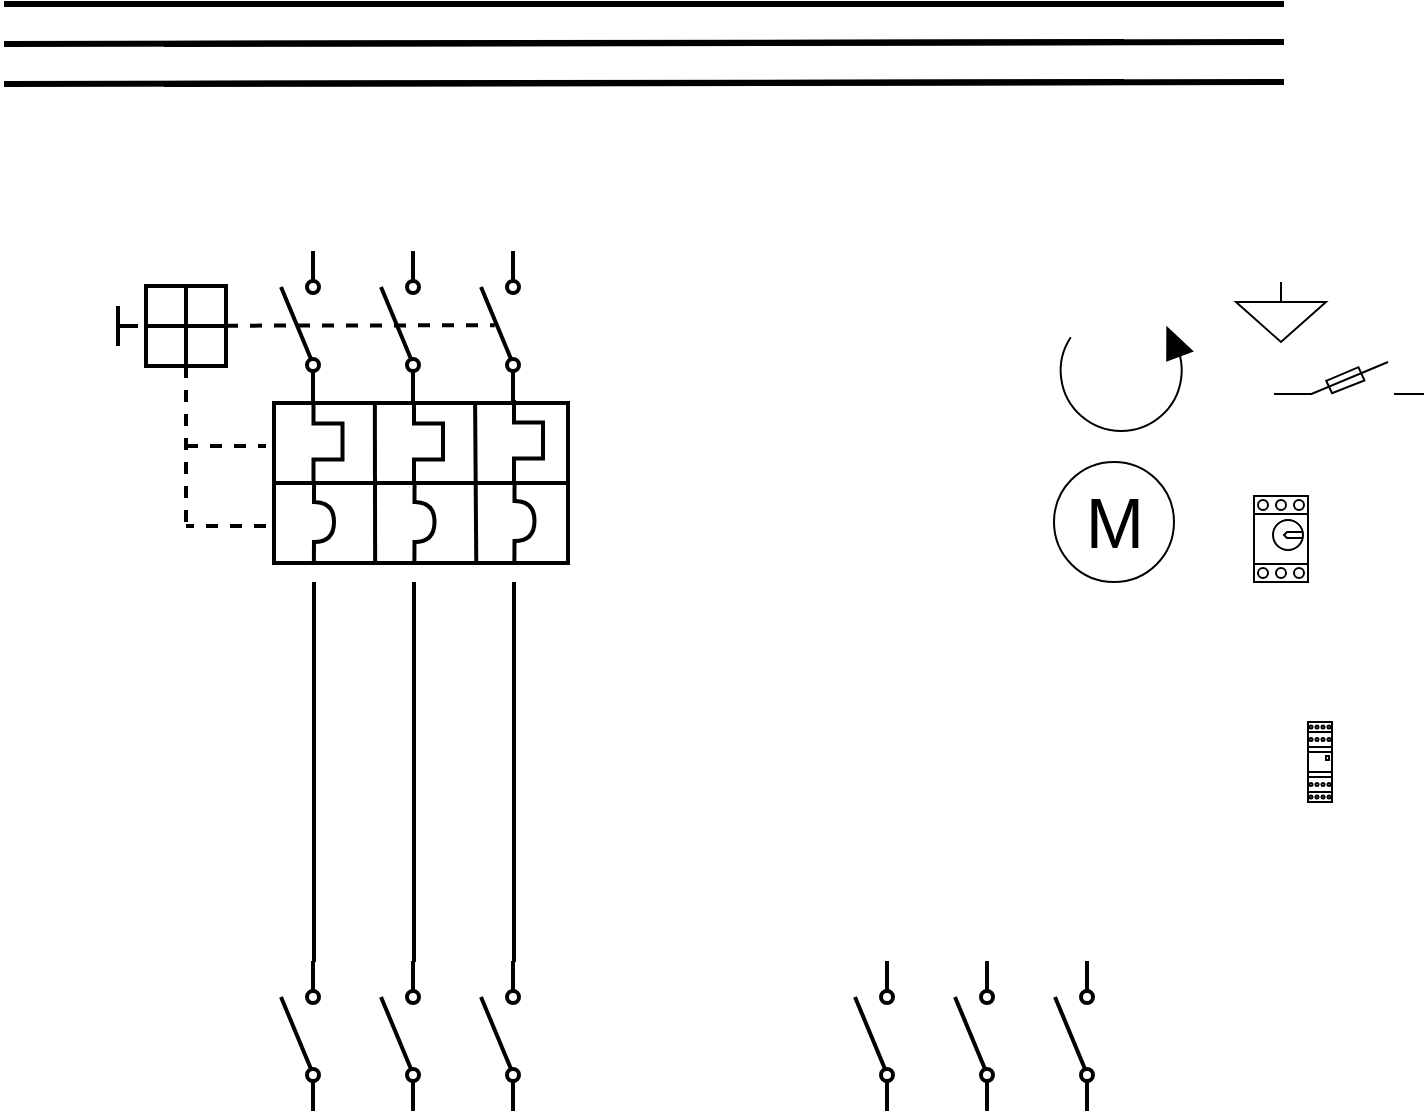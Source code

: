 <mxfile version="23.1.0" type="github">
  <diagram name="Page-1" id="099fd60b-425b-db50-ffb0-6b813814b670">
    <mxGraphModel dx="1036" dy="520" grid="1" gridSize="10" guides="1" tooltips="1" connect="1" arrows="1" fold="1" page="1" pageScale="1" pageWidth="850" pageHeight="1100" background="none" math="0" shadow="0">
      <root>
        <mxCell id="0" />
        <mxCell id="1" parent="0" />
        <mxCell id="Ggsiz-e9Q-3ihbVxombZ-2" value="" style="verticalLabelPosition=bottom;dashed=0;shadow=0;html=1;align=center;verticalAlign=top;shape=mxgraph.cabinets.motor_cb_1_32a;" vertex="1" parent="1">
          <mxGeometry x="730" y="327" width="27" height="43" as="geometry" />
        </mxCell>
        <mxCell id="Ggsiz-e9Q-3ihbVxombZ-3" value="" style="verticalLabelPosition=bottom;dashed=0;shadow=0;html=1;align=center;verticalAlign=top;shape=mxgraph.cabinets.plugin_relay_2;" vertex="1" parent="1">
          <mxGeometry x="757" y="440" width="12" height="40" as="geometry" />
        </mxCell>
        <mxCell id="Ggsiz-e9Q-3ihbVxombZ-4" value="" style="html=1;shape=mxgraph.electrical.electro-mechanical.fuse2;aspect=fixed;elSwitchState=off;" vertex="1" parent="1">
          <mxGeometry x="740" y="260" width="75" height="20" as="geometry" />
        </mxCell>
        <mxCell id="Ggsiz-e9Q-3ihbVxombZ-7" value="M" style="verticalLabelPosition=middle;shadow=0;dashed=0;align=center;html=1;verticalAlign=middle;strokeWidth=1;shape=ellipse;aspect=fixed;fontSize=35;strokeColor=default;" vertex="1" parent="1">
          <mxGeometry x="630" y="310" width="60" height="60" as="geometry" />
        </mxCell>
        <mxCell id="Ggsiz-e9Q-3ihbVxombZ-8" value="" style="edgeStyle=none;orthogonalLoop=1;jettySize=auto;html=1;rounded=0;strokeWidth=3;strokeColor=default;endArrow=none;endFill=0;" edge="1" parent="1">
          <mxGeometry width="80" relative="1" as="geometry">
            <mxPoint x="105" y="81" as="sourcePoint" />
            <mxPoint x="665" y="81" as="targetPoint" />
            <Array as="points" />
          </mxGeometry>
        </mxCell>
        <mxCell id="Ggsiz-e9Q-3ihbVxombZ-9" value="" style="edgeStyle=none;orthogonalLoop=1;jettySize=auto;html=1;rounded=0;strokeWidth=3;strokeColor=default;endArrow=none;endFill=0;" edge="1" parent="1">
          <mxGeometry width="80" relative="1" as="geometry">
            <mxPoint x="105" y="101" as="sourcePoint" />
            <mxPoint x="665" y="100" as="targetPoint" />
            <Array as="points" />
          </mxGeometry>
        </mxCell>
        <mxCell id="Ggsiz-e9Q-3ihbVxombZ-10" value="" style="edgeStyle=none;orthogonalLoop=1;jettySize=auto;html=1;rounded=0;strokeWidth=3;strokeColor=default;endArrow=none;endFill=0;" edge="1" parent="1">
          <mxGeometry width="80" relative="1" as="geometry">
            <mxPoint x="105" y="121" as="sourcePoint" />
            <mxPoint x="665" y="120" as="targetPoint" />
            <Array as="points" />
          </mxGeometry>
        </mxCell>
        <mxCell id="Ggsiz-e9Q-3ihbVxombZ-11" value="" style="edgeStyle=none;orthogonalLoop=1;jettySize=auto;html=1;rounded=0;strokeWidth=3;strokeColor=default;endArrow=none;endFill=0;" edge="1" parent="1">
          <mxGeometry width="80" relative="1" as="geometry">
            <mxPoint x="185" y="81" as="sourcePoint" />
            <mxPoint x="745" y="81" as="targetPoint" />
            <Array as="points" />
          </mxGeometry>
        </mxCell>
        <mxCell id="Ggsiz-e9Q-3ihbVxombZ-12" value="" style="edgeStyle=none;orthogonalLoop=1;jettySize=auto;html=1;rounded=0;strokeWidth=3;strokeColor=default;endArrow=none;endFill=0;" edge="1" parent="1">
          <mxGeometry width="80" relative="1" as="geometry">
            <mxPoint x="185" y="101" as="sourcePoint" />
            <mxPoint x="745" y="100" as="targetPoint" />
            <Array as="points" />
          </mxGeometry>
        </mxCell>
        <mxCell id="Ggsiz-e9Q-3ihbVxombZ-13" value="" style="edgeStyle=none;orthogonalLoop=1;jettySize=auto;html=1;rounded=0;strokeWidth=3;strokeColor=default;endArrow=none;endFill=0;" edge="1" parent="1">
          <mxGeometry width="80" relative="1" as="geometry">
            <mxPoint x="185" y="121" as="sourcePoint" />
            <mxPoint x="745" y="120" as="targetPoint" />
            <Array as="points" />
          </mxGeometry>
        </mxCell>
        <mxCell id="Ggsiz-e9Q-3ihbVxombZ-15" value="" style="html=1;shape=mxgraph.electrical.electro-mechanical.singleSwitch;aspect=fixed;elSwitchState=off;rotation=-90;strokeWidth=2;" vertex="1" parent="1">
          <mxGeometry x="216" y="232" width="75" height="20" as="geometry" />
        </mxCell>
        <mxCell id="Ggsiz-e9Q-3ihbVxombZ-16" value="" style="html=1;shape=mxgraph.electrical.electro-mechanical.singleSwitch;aspect=fixed;elSwitchState=off;rotation=-90;strokeWidth=2;" vertex="1" parent="1">
          <mxGeometry x="266" y="232" width="75" height="20" as="geometry" />
        </mxCell>
        <mxCell id="Ggsiz-e9Q-3ihbVxombZ-17" value="" style="html=1;shape=mxgraph.electrical.electro-mechanical.singleSwitch;aspect=fixed;elSwitchState=off;rotation=-90;strokeWidth=2;" vertex="1" parent="1">
          <mxGeometry x="316" y="232" width="75" height="20" as="geometry" />
        </mxCell>
        <mxCell id="Ggsiz-e9Q-3ihbVxombZ-18" value="" style="pointerEvents=1;verticalLabelPosition=bottom;shadow=0;dashed=0;align=center;html=1;verticalAlign=top;shape=mxgraph.electrical.signal_sources.signal_ground;" vertex="1" parent="1">
          <mxGeometry x="721" y="220" width="45" height="30" as="geometry" />
        </mxCell>
        <mxCell id="Ggsiz-e9Q-3ihbVxombZ-19" value="" style="verticalLabelPosition=bottom;shadow=0;dashed=0;align=center;html=1;verticalAlign=top;shape=mxgraph.electrical.rot_mech.verticalLabelPosition=bottom;shadow=0;dashed=0;align=center;fillColor=strokeColor;html=1;verticalAlign=top;strokeWidth=1;shape=mxgraph.electrical.rot_mech.rotation;" vertex="1" parent="1">
          <mxGeometry x="630" y="243" width="69" height="54" as="geometry" />
        </mxCell>
        <mxCell id="Ggsiz-e9Q-3ihbVxombZ-44" value="" style="whiteSpace=wrap;html=1;fillColor=none;strokeWidth=2;" vertex="1" parent="1">
          <mxGeometry x="176" y="222" width="40" height="40" as="geometry" />
        </mxCell>
        <mxCell id="Ggsiz-e9Q-3ihbVxombZ-45" style="edgeStyle=none;rounded=0;orthogonalLoop=1;jettySize=auto;html=1;exitX=0.5;exitY=0;exitDx=0;exitDy=0;entryX=0.5;entryY=1;entryDx=0;entryDy=0;endArrow=none;endFill=0;strokeWidth=2;" edge="1" parent="1" source="Ggsiz-e9Q-3ihbVxombZ-44" target="Ggsiz-e9Q-3ihbVxombZ-44">
          <mxGeometry relative="1" as="geometry" />
        </mxCell>
        <mxCell id="Ggsiz-e9Q-3ihbVxombZ-46" style="edgeStyle=none;rounded=0;orthogonalLoop=1;jettySize=auto;html=1;exitX=0;exitY=0.5;exitDx=0;exitDy=0;entryX=1;entryY=0.5;entryDx=0;entryDy=0;endArrow=none;endFill=0;strokeWidth=2;" edge="1" parent="1" source="Ggsiz-e9Q-3ihbVxombZ-44" target="Ggsiz-e9Q-3ihbVxombZ-44">
          <mxGeometry relative="1" as="geometry" />
        </mxCell>
        <mxCell id="Ggsiz-e9Q-3ihbVxombZ-47" value="" style="edgeStyle=none;orthogonalLoop=1;jettySize=auto;html=1;rounded=0;strokeWidth=2;endArrow=none;endFill=0;" edge="1" parent="1">
          <mxGeometry width="80" relative="1" as="geometry">
            <mxPoint x="162" y="242" as="sourcePoint" />
            <mxPoint x="172" y="242" as="targetPoint" />
            <Array as="points" />
          </mxGeometry>
        </mxCell>
        <mxCell id="Ggsiz-e9Q-3ihbVxombZ-48" value="" style="edgeStyle=none;orthogonalLoop=1;jettySize=auto;html=1;rounded=0;strokeWidth=2;endArrow=none;endFill=0;" edge="1" parent="1">
          <mxGeometry width="80" relative="1" as="geometry">
            <mxPoint x="162" y="232" as="sourcePoint" />
            <mxPoint x="162" y="252" as="targetPoint" />
            <Array as="points" />
          </mxGeometry>
        </mxCell>
        <mxCell id="Ggsiz-e9Q-3ihbVxombZ-49" value="" style="edgeStyle=none;orthogonalLoop=1;jettySize=auto;html=1;rounded=0;endArrow=none;endFill=0;dashed=1;entryX=0.505;entryY=0.344;entryDx=0;entryDy=0;entryPerimeter=0;strokeWidth=2;" edge="1" parent="1" target="Ggsiz-e9Q-3ihbVxombZ-17">
          <mxGeometry width="80" relative="1" as="geometry">
            <mxPoint x="216" y="241.84" as="sourcePoint" />
            <mxPoint x="296" y="241.84" as="targetPoint" />
            <Array as="points" />
          </mxGeometry>
        </mxCell>
        <mxCell id="Ggsiz-e9Q-3ihbVxombZ-68" value="" style="pointerEvents=1;verticalLabelPosition=bottom;shadow=0;dashed=0;align=center;html=1;verticalAlign=top;shape=mxgraph.electrical.waveforms.pulse_1;rotation=90;strokeWidth=2;" vertex="1" parent="1">
          <mxGeometry x="246.75" y="292.5" width="40.5" height="14.5" as="geometry" />
        </mxCell>
        <mxCell id="Ggsiz-e9Q-3ihbVxombZ-80" value="" style="group;rotation=90;" vertex="1" connectable="0" parent="1">
          <mxGeometry x="235" y="335" width="60" height="10" as="geometry" />
        </mxCell>
        <mxCell id="Ggsiz-e9Q-3ihbVxombZ-73" value="" style="edgeStyle=orthogonalEdgeStyle;orthogonalLoop=1;jettySize=auto;html=1;rounded=0;endArrow=none;endFill=0;curved=1;strokeWidth=2;" edge="1" parent="Ggsiz-e9Q-3ihbVxombZ-80">
          <mxGeometry width="80" relative="1" as="geometry">
            <mxPoint x="25" y="-5" as="sourcePoint" />
            <mxPoint x="25" y="15" as="targetPoint" />
            <Array as="points">
              <mxPoint x="35" y="-5" />
              <mxPoint x="35" y="15" />
            </Array>
          </mxGeometry>
        </mxCell>
        <mxCell id="Ggsiz-e9Q-3ihbVxombZ-75" value="" style="edgeStyle=none;orthogonalLoop=1;jettySize=auto;html=1;rounded=0;endArrow=none;endFill=0;strokeWidth=2;entryX=0.171;entryY=1.013;entryDx=0;entryDy=0;entryPerimeter=0;" edge="1" parent="Ggsiz-e9Q-3ihbVxombZ-80">
          <mxGeometry width="80" relative="1" as="geometry">
            <mxPoint x="25" y="14" as="sourcePoint" />
            <mxPoint x="24.94" y="26.04" as="targetPoint" />
            <Array as="points" />
          </mxGeometry>
        </mxCell>
        <mxCell id="Ggsiz-e9Q-3ihbVxombZ-76" value="" style="edgeStyle=none;orthogonalLoop=1;jettySize=auto;html=1;rounded=0;endArrow=none;endFill=0;strokeWidth=2;exitX=1;exitY=0.981;exitDx=0;exitDy=0;exitPerimeter=0;" edge="1" parent="Ggsiz-e9Q-3ihbVxombZ-80" source="Ggsiz-e9Q-3ihbVxombZ-68">
          <mxGeometry width="80" relative="1" as="geometry">
            <mxPoint x="21" y="-13" as="sourcePoint" />
            <mxPoint x="25" y="-4" as="targetPoint" />
            <Array as="points" />
          </mxGeometry>
        </mxCell>
        <mxCell id="Ggsiz-e9Q-3ihbVxombZ-119" value="" style="whiteSpace=wrap;html=1;fillColor=none;strokeWidth=2;" vertex="1" parent="1">
          <mxGeometry x="240" y="280.5" width="147" height="80" as="geometry" />
        </mxCell>
        <mxCell id="Ggsiz-e9Q-3ihbVxombZ-120" value="" style="edgeStyle=none;orthogonalLoop=1;jettySize=auto;html=1;rounded=0;entryX=1;entryY=0.5;entryDx=0;entryDy=0;strokeWidth=2;endArrow=none;endFill=0;" edge="1" parent="1" target="Ggsiz-e9Q-3ihbVxombZ-119">
          <mxGeometry width="80" relative="1" as="geometry">
            <mxPoint x="241" y="320.5" as="sourcePoint" />
            <mxPoint x="381.0" y="320.69" as="targetPoint" />
            <Array as="points" />
          </mxGeometry>
        </mxCell>
        <mxCell id="Ggsiz-e9Q-3ihbVxombZ-137" value="" style="group" vertex="1" connectable="0" parent="1">
          <mxGeometry x="310" y="279.5" width="14.5" height="90.5" as="geometry" />
        </mxCell>
        <mxCell id="Ggsiz-e9Q-3ihbVxombZ-130" value="" style="pointerEvents=1;verticalLabelPosition=bottom;shadow=0;dashed=0;align=center;html=1;verticalAlign=top;shape=mxgraph.electrical.waveforms.pulse_1;rotation=90;strokeWidth=2;" vertex="1" parent="Ggsiz-e9Q-3ihbVxombZ-137">
          <mxGeometry x="-13" y="13" width="40.5" height="14.5" as="geometry" />
        </mxCell>
        <mxCell id="Ggsiz-e9Q-3ihbVxombZ-131" value="" style="group;rotation=90;" vertex="1" connectable="0" parent="Ggsiz-e9Q-3ihbVxombZ-137">
          <mxGeometry x="-24.75" y="55.5" width="60" height="10" as="geometry" />
        </mxCell>
        <mxCell id="Ggsiz-e9Q-3ihbVxombZ-132" value="" style="edgeStyle=orthogonalEdgeStyle;orthogonalLoop=1;jettySize=auto;html=1;rounded=0;endArrow=none;endFill=0;curved=1;strokeWidth=2;" edge="1" parent="Ggsiz-e9Q-3ihbVxombZ-131">
          <mxGeometry width="80" relative="1" as="geometry">
            <mxPoint x="25" y="-5" as="sourcePoint" />
            <mxPoint x="25" y="15" as="targetPoint" />
            <Array as="points">
              <mxPoint x="35" y="-5" />
              <mxPoint x="35" y="15" />
            </Array>
          </mxGeometry>
        </mxCell>
        <mxCell id="Ggsiz-e9Q-3ihbVxombZ-133" value="" style="edgeStyle=none;orthogonalLoop=1;jettySize=auto;html=1;rounded=0;endArrow=none;endFill=0;strokeWidth=2;entryX=0.171;entryY=1.013;entryDx=0;entryDy=0;entryPerimeter=0;" edge="1" parent="Ggsiz-e9Q-3ihbVxombZ-131">
          <mxGeometry width="80" relative="1" as="geometry">
            <mxPoint x="25" y="14" as="sourcePoint" />
            <mxPoint x="24.94" y="26.04" as="targetPoint" />
            <Array as="points" />
          </mxGeometry>
        </mxCell>
        <mxCell id="Ggsiz-e9Q-3ihbVxombZ-134" value="" style="edgeStyle=none;orthogonalLoop=1;jettySize=auto;html=1;rounded=0;endArrow=none;endFill=0;strokeWidth=2;exitX=1;exitY=0.981;exitDx=0;exitDy=0;exitPerimeter=0;" edge="1" parent="Ggsiz-e9Q-3ihbVxombZ-131" source="Ggsiz-e9Q-3ihbVxombZ-130">
          <mxGeometry width="80" relative="1" as="geometry">
            <mxPoint x="21" y="-13" as="sourcePoint" />
            <mxPoint x="25" y="-4" as="targetPoint" />
            <Array as="points" />
          </mxGeometry>
        </mxCell>
        <mxCell id="Ggsiz-e9Q-3ihbVxombZ-138" value="" style="group" vertex="1" connectable="0" parent="1">
          <mxGeometry x="360" y="279" width="14.5" height="90.5" as="geometry" />
        </mxCell>
        <mxCell id="Ggsiz-e9Q-3ihbVxombZ-139" value="" style="pointerEvents=1;verticalLabelPosition=bottom;shadow=0;dashed=0;align=center;html=1;verticalAlign=top;shape=mxgraph.electrical.waveforms.pulse_1;rotation=90;strokeWidth=2;" vertex="1" parent="Ggsiz-e9Q-3ihbVxombZ-138">
          <mxGeometry x="-13" y="13" width="40.5" height="14.5" as="geometry" />
        </mxCell>
        <mxCell id="Ggsiz-e9Q-3ihbVxombZ-140" value="" style="group;rotation=90;" vertex="1" connectable="0" parent="Ggsiz-e9Q-3ihbVxombZ-138">
          <mxGeometry x="-24.75" y="55.5" width="60" height="10" as="geometry" />
        </mxCell>
        <mxCell id="Ggsiz-e9Q-3ihbVxombZ-141" value="" style="edgeStyle=orthogonalEdgeStyle;orthogonalLoop=1;jettySize=auto;html=1;rounded=0;endArrow=none;endFill=0;curved=1;strokeWidth=2;" edge="1" parent="Ggsiz-e9Q-3ihbVxombZ-140">
          <mxGeometry width="80" relative="1" as="geometry">
            <mxPoint x="25" y="-5" as="sourcePoint" />
            <mxPoint x="25" y="15" as="targetPoint" />
            <Array as="points">
              <mxPoint x="35" y="-5" />
              <mxPoint x="35" y="15" />
            </Array>
          </mxGeometry>
        </mxCell>
        <mxCell id="Ggsiz-e9Q-3ihbVxombZ-142" value="" style="edgeStyle=none;orthogonalLoop=1;jettySize=auto;html=1;rounded=0;endArrow=none;endFill=0;strokeWidth=2;entryX=0.171;entryY=1.013;entryDx=0;entryDy=0;entryPerimeter=0;" edge="1" parent="Ggsiz-e9Q-3ihbVxombZ-140">
          <mxGeometry width="80" relative="1" as="geometry">
            <mxPoint x="25" y="14" as="sourcePoint" />
            <mxPoint x="24.94" y="26.04" as="targetPoint" />
            <Array as="points" />
          </mxGeometry>
        </mxCell>
        <mxCell id="Ggsiz-e9Q-3ihbVxombZ-143" value="" style="edgeStyle=none;orthogonalLoop=1;jettySize=auto;html=1;rounded=0;endArrow=none;endFill=0;strokeWidth=2;exitX=1;exitY=0.981;exitDx=0;exitDy=0;exitPerimeter=0;" edge="1" parent="Ggsiz-e9Q-3ihbVxombZ-140" source="Ggsiz-e9Q-3ihbVxombZ-139">
          <mxGeometry width="80" relative="1" as="geometry">
            <mxPoint x="21" y="-13" as="sourcePoint" />
            <mxPoint x="25" y="-4" as="targetPoint" />
            <Array as="points" />
          </mxGeometry>
        </mxCell>
        <mxCell id="Ggsiz-e9Q-3ihbVxombZ-145" value="" style="edgeStyle=none;orthogonalLoop=1;jettySize=auto;html=1;rounded=0;exitX=0.343;exitY=0.003;exitDx=0;exitDy=0;exitPerimeter=0;entryX=0.344;entryY=1;entryDx=0;entryDy=0;entryPerimeter=0;endArrow=none;endFill=0;strokeWidth=2;" edge="1" parent="1" source="Ggsiz-e9Q-3ihbVxombZ-119" target="Ggsiz-e9Q-3ihbVxombZ-119">
          <mxGeometry width="80" relative="1" as="geometry">
            <mxPoint x="286" y="292" as="sourcePoint" />
            <mxPoint x="367.25" y="292.5" as="targetPoint" />
            <Array as="points" />
          </mxGeometry>
        </mxCell>
        <mxCell id="Ggsiz-e9Q-3ihbVxombZ-148" value="" style="edgeStyle=none;orthogonalLoop=1;jettySize=auto;html=1;rounded=0;exitX=0.684;exitY=-0.005;exitDx=0;exitDy=0;exitPerimeter=0;entryX=0.688;entryY=1.005;entryDx=0;entryDy=0;entryPerimeter=0;endArrow=none;endFill=0;strokeWidth=2;" edge="1" parent="1" source="Ggsiz-e9Q-3ihbVxombZ-119" target="Ggsiz-e9Q-3ihbVxombZ-119">
          <mxGeometry width="80" relative="1" as="geometry">
            <mxPoint x="341" y="279.5" as="sourcePoint" />
            <mxPoint x="342" y="359.5" as="targetPoint" />
            <Array as="points" />
          </mxGeometry>
        </mxCell>
        <mxCell id="Ggsiz-e9Q-3ihbVxombZ-149" value="" style="edgeStyle=none;orthogonalLoop=1;jettySize=auto;html=1;rounded=0;endArrow=none;endFill=0;dashed=1;strokeWidth=2;exitX=0.5;exitY=1;exitDx=0;exitDy=0;" edge="1" parent="1" source="Ggsiz-e9Q-3ihbVxombZ-44">
          <mxGeometry width="80" relative="1" as="geometry">
            <mxPoint x="137" y="422" as="sourcePoint" />
            <mxPoint x="196" y="342" as="targetPoint" />
            <Array as="points" />
          </mxGeometry>
        </mxCell>
        <mxCell id="Ggsiz-e9Q-3ihbVxombZ-150" value="" style="edgeStyle=none;orthogonalLoop=1;jettySize=auto;html=1;rounded=0;endArrow=none;endFill=0;dashed=1;strokeWidth=2;" edge="1" parent="1">
          <mxGeometry width="80" relative="1" as="geometry">
            <mxPoint x="236" y="342" as="sourcePoint" />
            <mxPoint x="196" y="342" as="targetPoint" />
            <Array as="points" />
          </mxGeometry>
        </mxCell>
        <mxCell id="Ggsiz-e9Q-3ihbVxombZ-151" value="" style="edgeStyle=none;orthogonalLoop=1;jettySize=auto;html=1;rounded=0;endArrow=none;endFill=0;dashed=1;strokeWidth=2;" edge="1" parent="1">
          <mxGeometry width="80" relative="1" as="geometry">
            <mxPoint x="196" y="302" as="sourcePoint" />
            <mxPoint x="236" y="302" as="targetPoint" />
            <Array as="points" />
          </mxGeometry>
        </mxCell>
        <mxCell id="Ggsiz-e9Q-3ihbVxombZ-152" value="" style="endArrow=none;html=1;strokeWidth=2;rounded=0;" edge="1" parent="1">
          <mxGeometry width="100" relative="1" as="geometry">
            <mxPoint x="260" y="370" as="sourcePoint" />
            <mxPoint x="260" y="560" as="targetPoint" />
          </mxGeometry>
        </mxCell>
        <mxCell id="Ggsiz-e9Q-3ihbVxombZ-153" value="" style="endArrow=none;html=1;strokeWidth=2;rounded=0;" edge="1" parent="1">
          <mxGeometry width="100" relative="1" as="geometry">
            <mxPoint x="310" y="370" as="sourcePoint" />
            <mxPoint x="310" y="560" as="targetPoint" />
          </mxGeometry>
        </mxCell>
        <mxCell id="Ggsiz-e9Q-3ihbVxombZ-154" value="" style="endArrow=none;html=1;strokeWidth=2;rounded=0;" edge="1" parent="1">
          <mxGeometry width="100" relative="1" as="geometry">
            <mxPoint x="360" y="370" as="sourcePoint" />
            <mxPoint x="360" y="560" as="targetPoint" />
          </mxGeometry>
        </mxCell>
        <mxCell id="Ggsiz-e9Q-3ihbVxombZ-166" value="" style="html=1;shape=mxgraph.electrical.electro-mechanical.singleSwitch;aspect=fixed;elSwitchState=off;rotation=-90;strokeWidth=2;" vertex="1" parent="1">
          <mxGeometry x="216" y="587" width="75" height="20" as="geometry" />
        </mxCell>
        <mxCell id="Ggsiz-e9Q-3ihbVxombZ-167" value="" style="html=1;shape=mxgraph.electrical.electro-mechanical.singleSwitch;aspect=fixed;elSwitchState=off;rotation=-90;strokeWidth=2;" vertex="1" parent="1">
          <mxGeometry x="266" y="587" width="75" height="20" as="geometry" />
        </mxCell>
        <mxCell id="Ggsiz-e9Q-3ihbVxombZ-168" value="" style="html=1;shape=mxgraph.electrical.electro-mechanical.singleSwitch;aspect=fixed;elSwitchState=off;rotation=-90;strokeWidth=2;" vertex="1" parent="1">
          <mxGeometry x="316" y="587" width="75" height="20" as="geometry" />
        </mxCell>
        <mxCell id="Ggsiz-e9Q-3ihbVxombZ-169" value="" style="html=1;shape=mxgraph.electrical.electro-mechanical.singleSwitch;aspect=fixed;elSwitchState=off;rotation=-90;strokeWidth=2;" vertex="1" parent="1">
          <mxGeometry x="503" y="587" width="75" height="20" as="geometry" />
        </mxCell>
        <mxCell id="Ggsiz-e9Q-3ihbVxombZ-170" value="" style="html=1;shape=mxgraph.electrical.electro-mechanical.singleSwitch;aspect=fixed;elSwitchState=off;rotation=-90;strokeWidth=2;" vertex="1" parent="1">
          <mxGeometry x="553" y="587" width="75" height="20" as="geometry" />
        </mxCell>
        <mxCell id="Ggsiz-e9Q-3ihbVxombZ-171" value="" style="html=1;shape=mxgraph.electrical.electro-mechanical.singleSwitch;aspect=fixed;elSwitchState=off;rotation=-90;strokeWidth=2;" vertex="1" parent="1">
          <mxGeometry x="603" y="587" width="75" height="20" as="geometry" />
        </mxCell>
      </root>
    </mxGraphModel>
  </diagram>
</mxfile>

